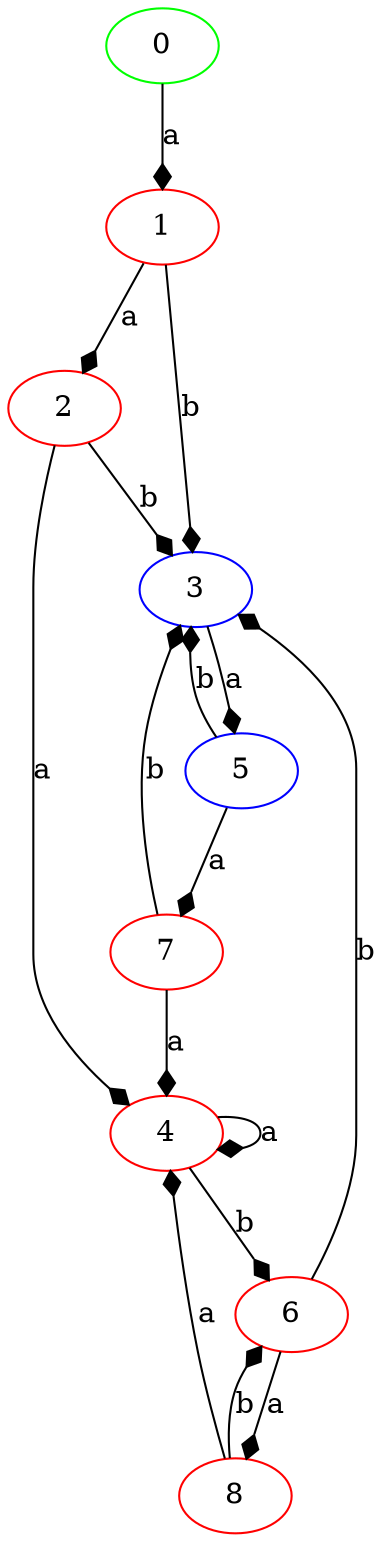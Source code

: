 digraph G{node [color=green;];0;node [color=red;];1;node [color=red;];2;node [color=blue;];3;node [color=red;];4;node [color=blue;];5;node [color=red;];6;node [color=red;];7;node [color=red;];8;0->1[arrowhead=diamond;label="a";];1->2[arrowhead=diamond;label="a";];1->3[arrowhead=diamond;label="b";];2->4[arrowhead=diamond;label="a";];2->3[arrowhead=diamond;label="b";];3->5[arrowhead=diamond;label="a";];4->4[arrowhead=diamond;label="a";];4->6[arrowhead=diamond;label="b";];5->7[arrowhead=diamond;label="a";];5->3[arrowhead=diamond;label="b";];6->8[arrowhead=diamond;label="a";];6->3[arrowhead=diamond;label="b";];7->4[arrowhead=diamond;label="a";];7->3[arrowhead=diamond;label="b";];8->4[arrowhead=diamond;label="a";];8->6[arrowhead=diamond;label="b";];}

